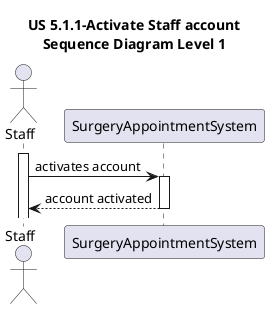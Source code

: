 @startuml

title US 5.1.1-Activate Staff account\nSequence Diagram Level 1

actor Staff
participant SurgeryAppointmentSystem

activate Staff
Staff-> SurgeryAppointmentSystem: activates account
activate SurgeryAppointmentSystem

SurgeryAppointmentSystem --> Staff: account activated
deactivate SurgeryAppointmentSystem

@enduml